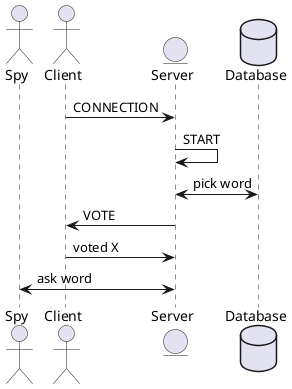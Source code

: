 @startuml
actor Spy
actor Client
entity Server
database Database
Client -> Server : CONNECTION
Server -> Server : START
Server <-> Database : pick word
Server -> Client : VOTE
Client -> Server : voted X
Server <-> Spy : ask word
@enduml
